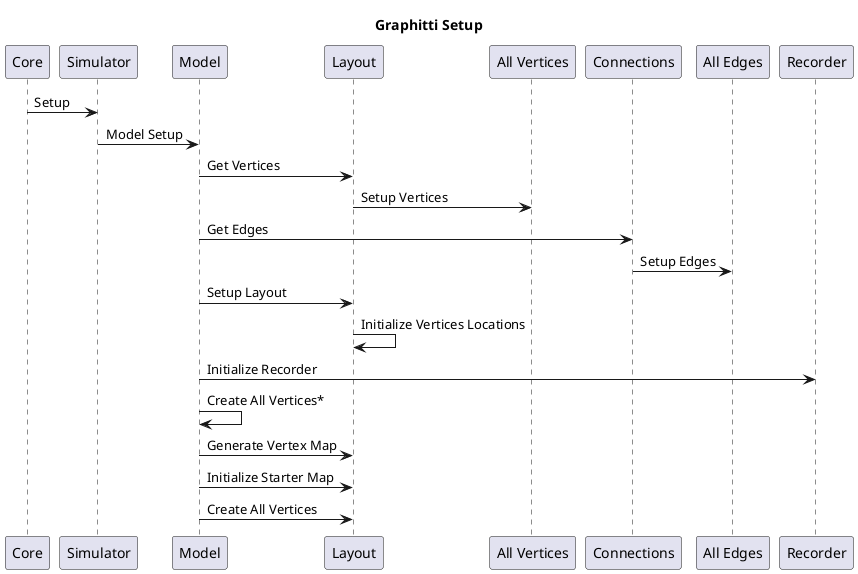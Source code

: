 @startuml graphitti setup

title Graphitti Setup

Core -> Simulator: Setup 
Simulator -> Model: Model Setup
Model -> Layout: Get Vertices 
Layout -> "All Vertices": Setup Vertices
Model -> Connections: Get Edges
Connections -> "All Edges": Setup Edges
Model -> Layout: Setup Layout
Layout -> Layout: Initialize Vertices Locations
Model -> Recorder: Initialize Recorder 
Model -> Model: Create All Vertices*
Model -> Layout: Generate Vertex Map 
Model -> Layout: Initialize Starter Map 
Model -> Layout: Create All Vertices

@enduml
